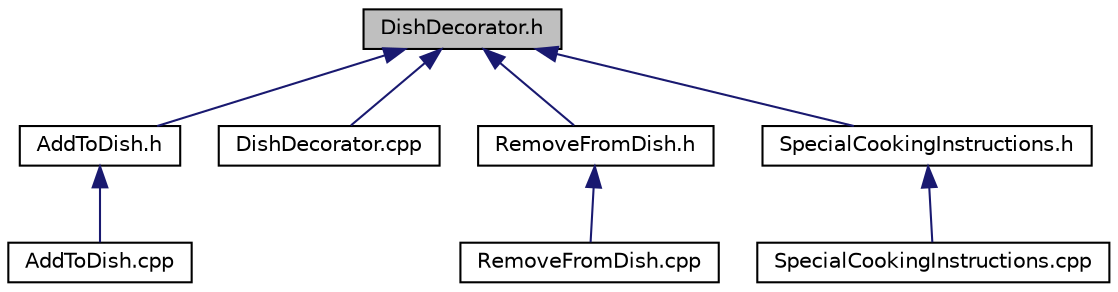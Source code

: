 digraph "DishDecorator.h"
{
 // LATEX_PDF_SIZE
  edge [fontname="Helvetica",fontsize="10",labelfontname="Helvetica",labelfontsize="10"];
  node [fontname="Helvetica",fontsize="10",shape=record];
  Node1 [label="DishDecorator.h",height=0.2,width=0.4,color="black", fillcolor="grey75", style="filled", fontcolor="black",tooltip="Contains the declaration of the DishDecorator class."];
  Node1 -> Node2 [dir="back",color="midnightblue",fontsize="10",style="solid",fontname="Helvetica"];
  Node2 [label="AddToDish.h",height=0.2,width=0.4,color="black", fillcolor="white", style="filled",URL="$AddToDish_8h.html",tooltip="Contains the declaration of the AddToDish class."];
  Node2 -> Node3 [dir="back",color="midnightblue",fontsize="10",style="solid",fontname="Helvetica"];
  Node3 [label="AddToDish.cpp",height=0.2,width=0.4,color="black", fillcolor="white", style="filled",URL="$AddToDish_8cpp.html",tooltip="Contains the implementation of the AddToDish class."];
  Node1 -> Node4 [dir="back",color="midnightblue",fontsize="10",style="solid",fontname="Helvetica"];
  Node4 [label="DishDecorator.cpp",height=0.2,width=0.4,color="black", fillcolor="white", style="filled",URL="$DishDecorator_8cpp.html",tooltip="Contains the declaration of the DishDecorator class functions."];
  Node1 -> Node5 [dir="back",color="midnightblue",fontsize="10",style="solid",fontname="Helvetica"];
  Node5 [label="RemoveFromDish.h",height=0.2,width=0.4,color="black", fillcolor="white", style="filled",URL="$RemoveFromDish_8h.html",tooltip="Contains the declaration of the RemoveFromDish class."];
  Node5 -> Node6 [dir="back",color="midnightblue",fontsize="10",style="solid",fontname="Helvetica"];
  Node6 [label="RemoveFromDish.cpp",height=0.2,width=0.4,color="black", fillcolor="white", style="filled",URL="$RemoveFromDish_8cpp.html",tooltip="Contains the declaration of the RemoveFromDish class functions."];
  Node1 -> Node7 [dir="back",color="midnightblue",fontsize="10",style="solid",fontname="Helvetica"];
  Node7 [label="SpecialCookingInstructions.h",height=0.2,width=0.4,color="black", fillcolor="white", style="filled",URL="$SpecialCookingInstructions_8h.html",tooltip="Contains the declaration of the SpecialCookingInstructions class."];
  Node7 -> Node8 [dir="back",color="midnightblue",fontsize="10",style="solid",fontname="Helvetica"];
  Node8 [label="SpecialCookingInstructions.cpp",height=0.2,width=0.4,color="black", fillcolor="white", style="filled",URL="$SpecialCookingInstructions_8cpp.html",tooltip="Contains the declaration of the SpecialCookingInstructions class functions."];
}
